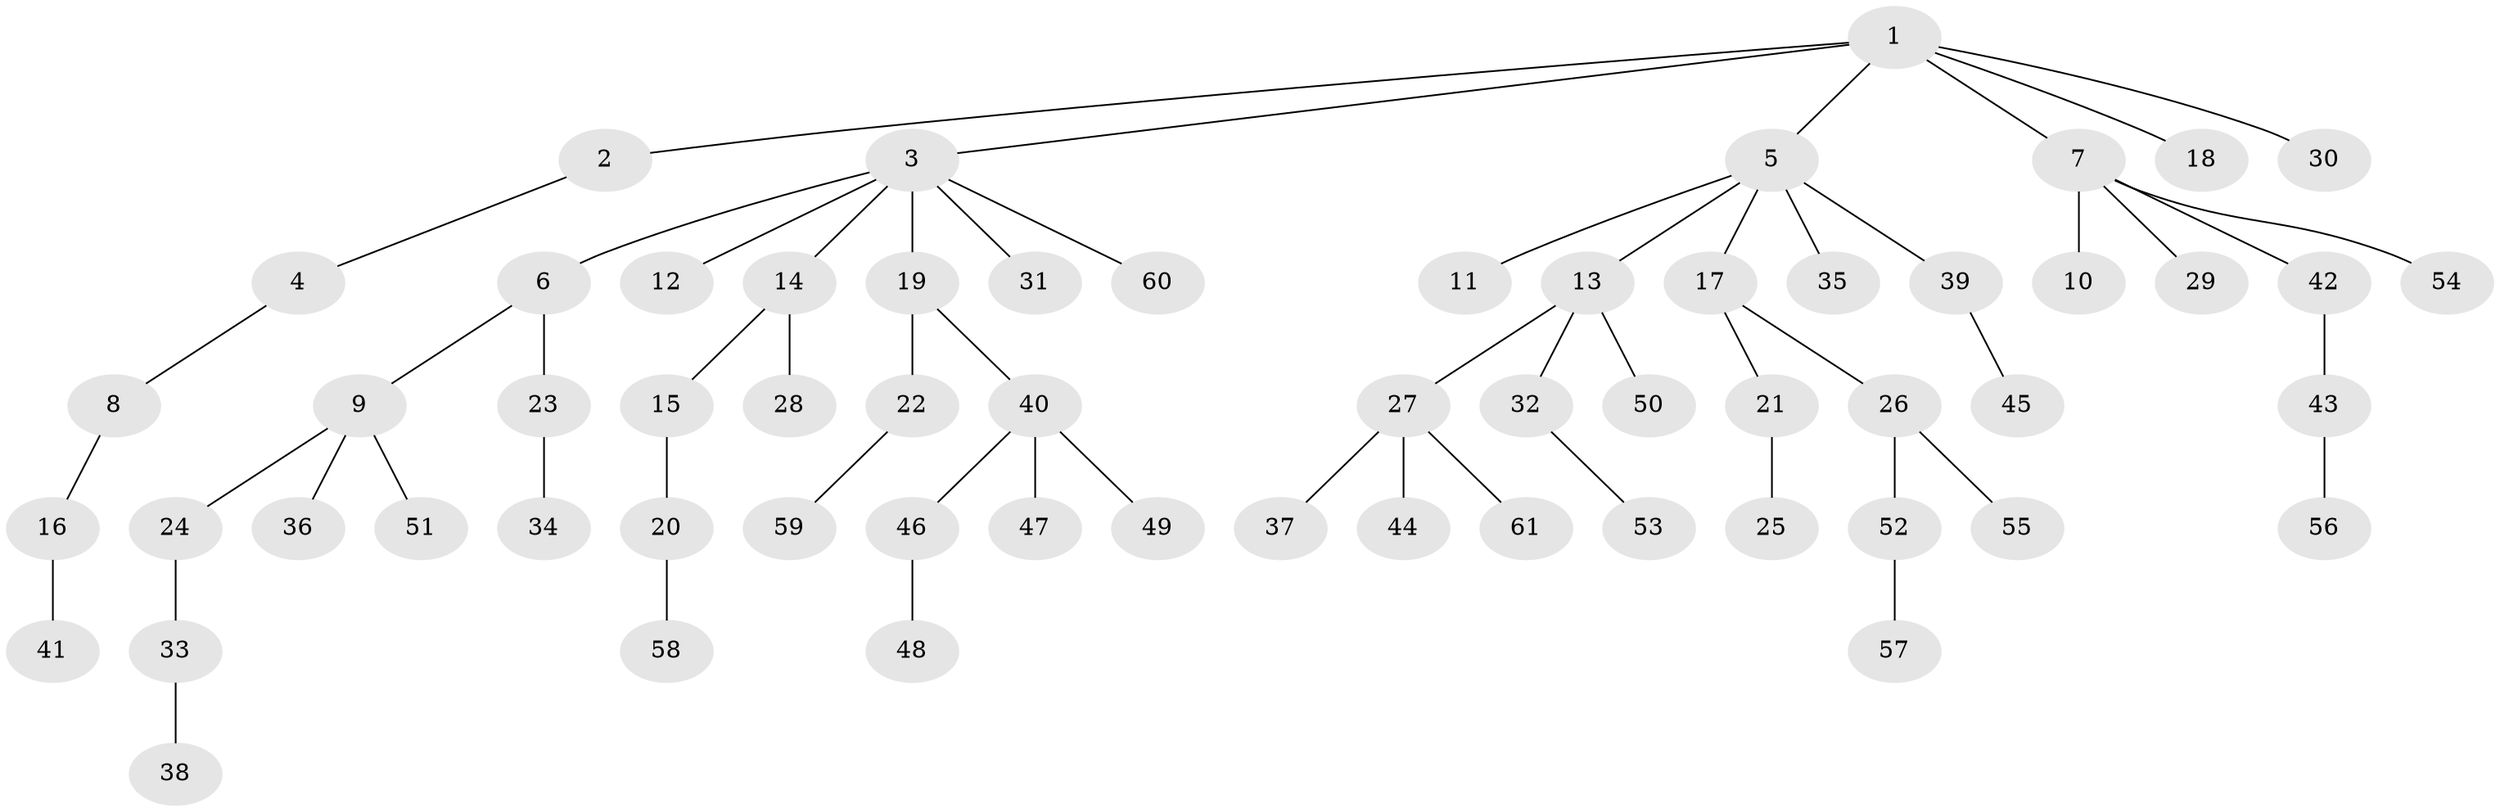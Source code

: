 // coarse degree distribution, {2: 0.2222222222222222, 1: 0.7222222222222222, 24: 0.027777777777777776, 4: 0.027777777777777776}
// Generated by graph-tools (version 1.1) at 2025/56/03/04/25 21:56:55]
// undirected, 61 vertices, 60 edges
graph export_dot {
graph [start="1"]
  node [color=gray90,style=filled];
  1;
  2;
  3;
  4;
  5;
  6;
  7;
  8;
  9;
  10;
  11;
  12;
  13;
  14;
  15;
  16;
  17;
  18;
  19;
  20;
  21;
  22;
  23;
  24;
  25;
  26;
  27;
  28;
  29;
  30;
  31;
  32;
  33;
  34;
  35;
  36;
  37;
  38;
  39;
  40;
  41;
  42;
  43;
  44;
  45;
  46;
  47;
  48;
  49;
  50;
  51;
  52;
  53;
  54;
  55;
  56;
  57;
  58;
  59;
  60;
  61;
  1 -- 2;
  1 -- 3;
  1 -- 5;
  1 -- 7;
  1 -- 18;
  1 -- 30;
  2 -- 4;
  3 -- 6;
  3 -- 12;
  3 -- 14;
  3 -- 19;
  3 -- 31;
  3 -- 60;
  4 -- 8;
  5 -- 11;
  5 -- 13;
  5 -- 17;
  5 -- 35;
  5 -- 39;
  6 -- 9;
  6 -- 23;
  7 -- 10;
  7 -- 29;
  7 -- 42;
  7 -- 54;
  8 -- 16;
  9 -- 24;
  9 -- 36;
  9 -- 51;
  13 -- 27;
  13 -- 32;
  13 -- 50;
  14 -- 15;
  14 -- 28;
  15 -- 20;
  16 -- 41;
  17 -- 21;
  17 -- 26;
  19 -- 22;
  19 -- 40;
  20 -- 58;
  21 -- 25;
  22 -- 59;
  23 -- 34;
  24 -- 33;
  26 -- 52;
  26 -- 55;
  27 -- 37;
  27 -- 44;
  27 -- 61;
  32 -- 53;
  33 -- 38;
  39 -- 45;
  40 -- 46;
  40 -- 47;
  40 -- 49;
  42 -- 43;
  43 -- 56;
  46 -- 48;
  52 -- 57;
}
